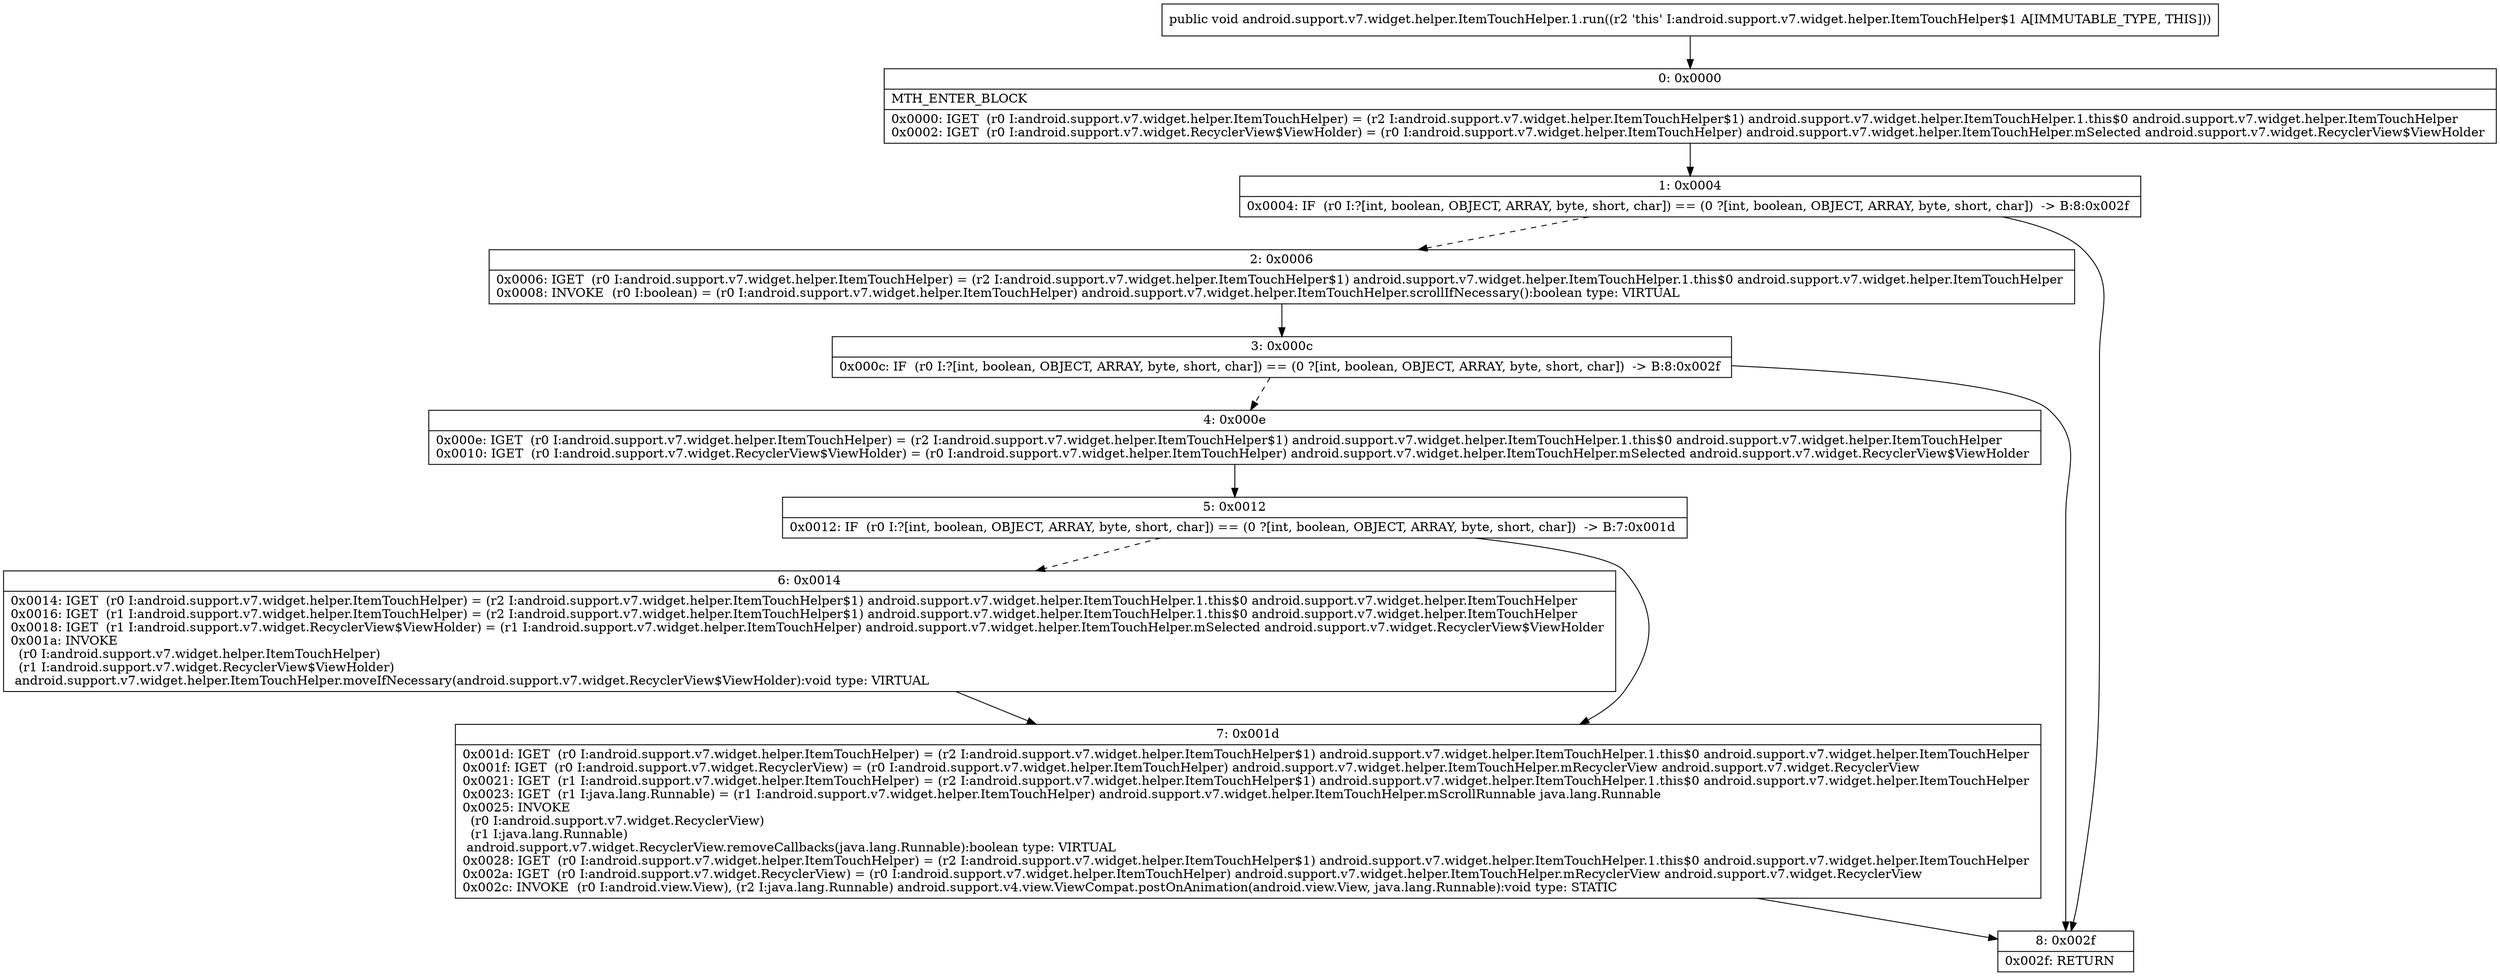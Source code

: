digraph "CFG forandroid.support.v7.widget.helper.ItemTouchHelper.1.run()V" {
Node_0 [shape=record,label="{0\:\ 0x0000|MTH_ENTER_BLOCK\l|0x0000: IGET  (r0 I:android.support.v7.widget.helper.ItemTouchHelper) = (r2 I:android.support.v7.widget.helper.ItemTouchHelper$1) android.support.v7.widget.helper.ItemTouchHelper.1.this$0 android.support.v7.widget.helper.ItemTouchHelper \l0x0002: IGET  (r0 I:android.support.v7.widget.RecyclerView$ViewHolder) = (r0 I:android.support.v7.widget.helper.ItemTouchHelper) android.support.v7.widget.helper.ItemTouchHelper.mSelected android.support.v7.widget.RecyclerView$ViewHolder \l}"];
Node_1 [shape=record,label="{1\:\ 0x0004|0x0004: IF  (r0 I:?[int, boolean, OBJECT, ARRAY, byte, short, char]) == (0 ?[int, boolean, OBJECT, ARRAY, byte, short, char])  \-\> B:8:0x002f \l}"];
Node_2 [shape=record,label="{2\:\ 0x0006|0x0006: IGET  (r0 I:android.support.v7.widget.helper.ItemTouchHelper) = (r2 I:android.support.v7.widget.helper.ItemTouchHelper$1) android.support.v7.widget.helper.ItemTouchHelper.1.this$0 android.support.v7.widget.helper.ItemTouchHelper \l0x0008: INVOKE  (r0 I:boolean) = (r0 I:android.support.v7.widget.helper.ItemTouchHelper) android.support.v7.widget.helper.ItemTouchHelper.scrollIfNecessary():boolean type: VIRTUAL \l}"];
Node_3 [shape=record,label="{3\:\ 0x000c|0x000c: IF  (r0 I:?[int, boolean, OBJECT, ARRAY, byte, short, char]) == (0 ?[int, boolean, OBJECT, ARRAY, byte, short, char])  \-\> B:8:0x002f \l}"];
Node_4 [shape=record,label="{4\:\ 0x000e|0x000e: IGET  (r0 I:android.support.v7.widget.helper.ItemTouchHelper) = (r2 I:android.support.v7.widget.helper.ItemTouchHelper$1) android.support.v7.widget.helper.ItemTouchHelper.1.this$0 android.support.v7.widget.helper.ItemTouchHelper \l0x0010: IGET  (r0 I:android.support.v7.widget.RecyclerView$ViewHolder) = (r0 I:android.support.v7.widget.helper.ItemTouchHelper) android.support.v7.widget.helper.ItemTouchHelper.mSelected android.support.v7.widget.RecyclerView$ViewHolder \l}"];
Node_5 [shape=record,label="{5\:\ 0x0012|0x0012: IF  (r0 I:?[int, boolean, OBJECT, ARRAY, byte, short, char]) == (0 ?[int, boolean, OBJECT, ARRAY, byte, short, char])  \-\> B:7:0x001d \l}"];
Node_6 [shape=record,label="{6\:\ 0x0014|0x0014: IGET  (r0 I:android.support.v7.widget.helper.ItemTouchHelper) = (r2 I:android.support.v7.widget.helper.ItemTouchHelper$1) android.support.v7.widget.helper.ItemTouchHelper.1.this$0 android.support.v7.widget.helper.ItemTouchHelper \l0x0016: IGET  (r1 I:android.support.v7.widget.helper.ItemTouchHelper) = (r2 I:android.support.v7.widget.helper.ItemTouchHelper$1) android.support.v7.widget.helper.ItemTouchHelper.1.this$0 android.support.v7.widget.helper.ItemTouchHelper \l0x0018: IGET  (r1 I:android.support.v7.widget.RecyclerView$ViewHolder) = (r1 I:android.support.v7.widget.helper.ItemTouchHelper) android.support.v7.widget.helper.ItemTouchHelper.mSelected android.support.v7.widget.RecyclerView$ViewHolder \l0x001a: INVOKE  \l  (r0 I:android.support.v7.widget.helper.ItemTouchHelper)\l  (r1 I:android.support.v7.widget.RecyclerView$ViewHolder)\l android.support.v7.widget.helper.ItemTouchHelper.moveIfNecessary(android.support.v7.widget.RecyclerView$ViewHolder):void type: VIRTUAL \l}"];
Node_7 [shape=record,label="{7\:\ 0x001d|0x001d: IGET  (r0 I:android.support.v7.widget.helper.ItemTouchHelper) = (r2 I:android.support.v7.widget.helper.ItemTouchHelper$1) android.support.v7.widget.helper.ItemTouchHelper.1.this$0 android.support.v7.widget.helper.ItemTouchHelper \l0x001f: IGET  (r0 I:android.support.v7.widget.RecyclerView) = (r0 I:android.support.v7.widget.helper.ItemTouchHelper) android.support.v7.widget.helper.ItemTouchHelper.mRecyclerView android.support.v7.widget.RecyclerView \l0x0021: IGET  (r1 I:android.support.v7.widget.helper.ItemTouchHelper) = (r2 I:android.support.v7.widget.helper.ItemTouchHelper$1) android.support.v7.widget.helper.ItemTouchHelper.1.this$0 android.support.v7.widget.helper.ItemTouchHelper \l0x0023: IGET  (r1 I:java.lang.Runnable) = (r1 I:android.support.v7.widget.helper.ItemTouchHelper) android.support.v7.widget.helper.ItemTouchHelper.mScrollRunnable java.lang.Runnable \l0x0025: INVOKE  \l  (r0 I:android.support.v7.widget.RecyclerView)\l  (r1 I:java.lang.Runnable)\l android.support.v7.widget.RecyclerView.removeCallbacks(java.lang.Runnable):boolean type: VIRTUAL \l0x0028: IGET  (r0 I:android.support.v7.widget.helper.ItemTouchHelper) = (r2 I:android.support.v7.widget.helper.ItemTouchHelper$1) android.support.v7.widget.helper.ItemTouchHelper.1.this$0 android.support.v7.widget.helper.ItemTouchHelper \l0x002a: IGET  (r0 I:android.support.v7.widget.RecyclerView) = (r0 I:android.support.v7.widget.helper.ItemTouchHelper) android.support.v7.widget.helper.ItemTouchHelper.mRecyclerView android.support.v7.widget.RecyclerView \l0x002c: INVOKE  (r0 I:android.view.View), (r2 I:java.lang.Runnable) android.support.v4.view.ViewCompat.postOnAnimation(android.view.View, java.lang.Runnable):void type: STATIC \l}"];
Node_8 [shape=record,label="{8\:\ 0x002f|0x002f: RETURN   \l}"];
MethodNode[shape=record,label="{public void android.support.v7.widget.helper.ItemTouchHelper.1.run((r2 'this' I:android.support.v7.widget.helper.ItemTouchHelper$1 A[IMMUTABLE_TYPE, THIS])) }"];
MethodNode -> Node_0;
Node_0 -> Node_1;
Node_1 -> Node_2[style=dashed];
Node_1 -> Node_8;
Node_2 -> Node_3;
Node_3 -> Node_4[style=dashed];
Node_3 -> Node_8;
Node_4 -> Node_5;
Node_5 -> Node_6[style=dashed];
Node_5 -> Node_7;
Node_6 -> Node_7;
Node_7 -> Node_8;
}

